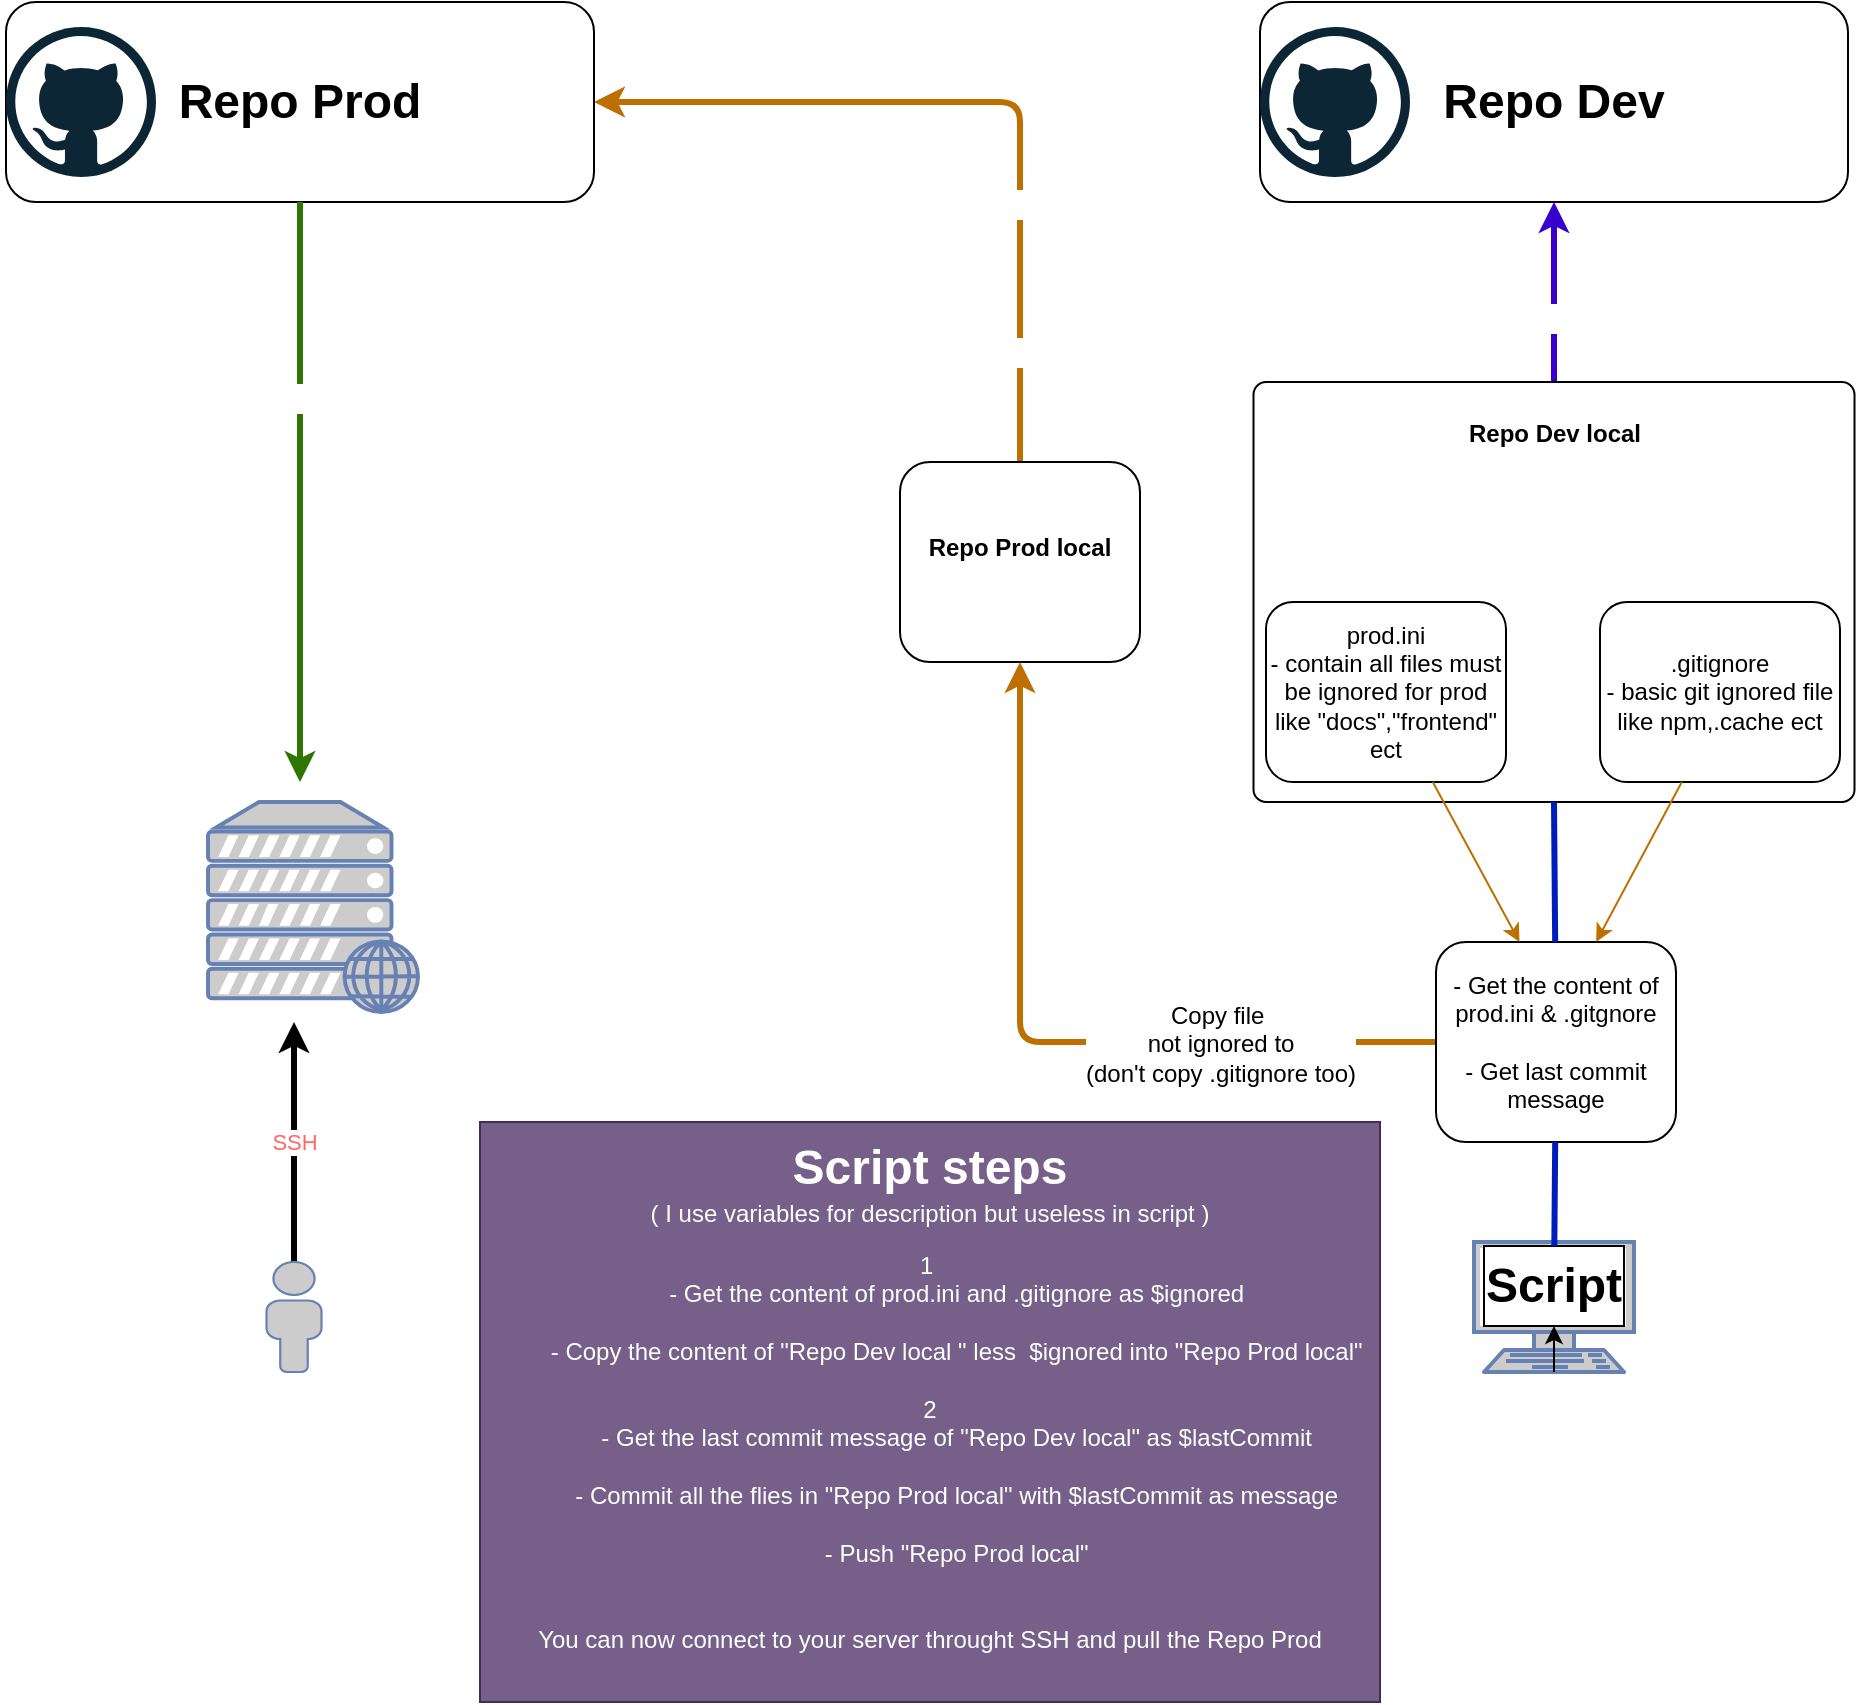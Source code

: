 <mxfile>
    <diagram id="l-JHuJdLGj9KlWCfnx30" name="Page-1">
        <mxGraphModel dx="1931" dy="740" grid="1" gridSize="10" guides="1" tooltips="1" connect="1" arrows="1" fold="1" page="1" pageScale="1" pageWidth="827" pageHeight="1169" math="0" shadow="0">
            <root>
                <mxCell id="0"/>
                <mxCell id="1" parent="0"/>
                <mxCell id="12" value="" style="group;align=center;verticalAlign=middle;" parent="1" vertex="1" connectable="0">
                    <mxGeometry x="520" y="90" width="294" height="100" as="geometry"/>
                </mxCell>
                <mxCell id="11" value="&lt;h1&gt;Repo Dev&lt;/h1&gt;" style="rounded=1;whiteSpace=wrap;html=1;" parent="12" vertex="1">
                    <mxGeometry width="294" height="100" as="geometry"/>
                </mxCell>
                <mxCell id="3" value="" style="dashed=0;outlineConnect=0;html=1;align=center;labelPosition=center;verticalLabelPosition=bottom;verticalAlign=top;shape=mxgraph.weblogos.github" parent="12" vertex="1">
                    <mxGeometry y="12.5" width="75" height="75" as="geometry"/>
                </mxCell>
                <mxCell id="34" style="edgeStyle=none;html=1;fillColor=#6a00ff;strokeColor=#3700CC;jumpSize=3;strokeWidth=3;startArrow=none;" parent="1" source="28" target="11" edge="1">
                    <mxGeometry relative="1" as="geometry"/>
                </mxCell>
                <mxCell id="95" value="git push" style="edgeLabel;html=1;align=center;verticalAlign=middle;resizable=0;points=[];fontSize=12;fontColor=#FFFFFF;" parent="34" vertex="1" connectable="0">
                    <mxGeometry x="-0.285" y="-2" relative="1" as="geometry">
                        <mxPoint as="offset"/>
                    </mxGeometry>
                </mxCell>
                <mxCell id="86" style="edgeStyle=none;html=1;fontSize=12;strokeWidth=3;fillColor=#f0a30a;strokeColor=#BD7000;" parent="1" source="29" target="17" edge="1">
                    <mxGeometry relative="1" as="geometry">
                        <mxPoint x="401.787" y="560" as="sourcePoint"/>
                        <mxPoint x="277" y="140" as="targetPoint"/>
                        <Array as="points">
                            <mxPoint x="400" y="140"/>
                        </Array>
                    </mxGeometry>
                </mxCell>
                <mxCell id="93" value="Commit all files with last message" style="edgeLabel;html=1;align=center;verticalAlign=middle;resizable=0;points=[];fontSize=12;fontColor=#FFFFFF;" parent="86" vertex="1" connectable="0">
                    <mxGeometry x="-0.719" y="-2" relative="1" as="geometry">
                        <mxPoint as="offset"/>
                    </mxGeometry>
                </mxCell>
                <mxCell id="94" value="Push" style="edgeLabel;html=1;align=center;verticalAlign=middle;resizable=0;points=[];fontSize=12;fontColor=#FFFFFF;" parent="86" vertex="1" connectable="0">
                    <mxGeometry x="-0.169" relative="1" as="geometry">
                        <mxPoint y="34" as="offset"/>
                    </mxGeometry>
                </mxCell>
                <mxCell id="29" value="&lt;span style=&quot;font-weight: 700&quot;&gt;Repo Prod local&lt;br&gt;&lt;br&gt;&lt;/span&gt;" style="rounded=1;whiteSpace=wrap;html=1;shadow=0;labelBackgroundColor=none;fillColor=default;verticalAlign=middle;" parent="1" vertex="1">
                    <mxGeometry x="340" y="320" width="120" height="100" as="geometry"/>
                </mxCell>
                <mxCell id="28" value="&lt;span style=&quot;font-weight: 700&quot;&gt;&lt;font style=&quot;font-size: 12px ; line-height: 0.5&quot;&gt;Repo Dev local&lt;/font&gt;&lt;/span&gt;" style="rounded=1;whiteSpace=wrap;html=1;shadow=0;labelBackgroundColor=none;fillColor=default;arcSize=3;labelPosition=center;verticalLabelPosition=top;align=center;verticalAlign=bottom;labelBorderColor=none;spacing=-33;" parent="1" vertex="1">
                    <mxGeometry x="516.75" y="280" width="300.5" height="210" as="geometry"/>
                </mxCell>
                <mxCell id="62" value="" style="group" parent="1" vertex="1" connectable="0">
                    <mxGeometry x="627" y="710" width="80" height="65" as="geometry"/>
                </mxCell>
                <mxCell id="8" value="" style="fontColor=#0066CC;verticalAlign=top;verticalLabelPosition=bottom;labelPosition=center;align=center;html=1;outlineConnect=0;fillColor=#CCCCCC;strokeColor=#6881B3;gradientColor=none;gradientDirection=north;strokeWidth=2;shape=mxgraph.networks.terminal;" parent="62" vertex="1">
                    <mxGeometry width="80" height="65" as="geometry"/>
                </mxCell>
                <mxCell id="21" value="&lt;h1&gt;Script&lt;/h1&gt;" style="rounded=0;whiteSpace=wrap;html=1;shadow=0;labelBackgroundColor=none;fillColor=default;" parent="62" vertex="1">
                    <mxGeometry x="5" y="2" width="70" height="40" as="geometry"/>
                </mxCell>
                <mxCell id="32" value="" style="edgeStyle=none;html=1;" parent="62" source="8" target="21" edge="1">
                    <mxGeometry relative="1" as="geometry"/>
                </mxCell>
                <mxCell id="64" value="" style="group" parent="1" vertex="1" connectable="0">
                    <mxGeometry x="-110" y="90" width="294" height="685" as="geometry"/>
                </mxCell>
                <mxCell id="6" value="" style="fontColor=#0066CC;verticalAlign=top;verticalLabelPosition=bottom;labelPosition=center;align=center;html=1;outlineConnect=0;fillColor=#CCCCCC;strokeColor=#6881B3;gradientColor=none;gradientDirection=north;strokeWidth=2;shape=mxgraph.networks.web_server;" parent="64" vertex="1">
                    <mxGeometry x="104" y="400" width="105" height="105" as="geometry"/>
                </mxCell>
                <mxCell id="16" value="" style="group;align=center;verticalAlign=middle;" parent="64" vertex="1" connectable="0">
                    <mxGeometry x="3" width="294" height="100" as="geometry"/>
                </mxCell>
                <mxCell id="17" value="&lt;h1&gt;Repo Prod&lt;/h1&gt;" style="rounded=1;whiteSpace=wrap;html=1;" parent="16" vertex="1">
                    <mxGeometry width="294" height="100" as="geometry"/>
                </mxCell>
                <mxCell id="18" value="" style="dashed=0;outlineConnect=0;html=1;align=center;labelPosition=center;verticalLabelPosition=bottom;verticalAlign=top;shape=mxgraph.weblogos.github" parent="16" vertex="1">
                    <mxGeometry y="12.5" width="75" height="75" as="geometry"/>
                </mxCell>
                <mxCell id="61" value="SSH" style="edgeStyle=none;jumpSize=3;html=1;fontColor=#FF6666;strokeWidth=3;" parent="64" source="60" edge="1">
                    <mxGeometry relative="1" as="geometry">
                        <mxPoint x="148.851" y="629" as="sourcePoint"/>
                        <mxPoint x="147" y="510" as="targetPoint"/>
                    </mxGeometry>
                </mxCell>
                <mxCell id="60" value="" style="fontColor=#0066CC;verticalAlign=top;verticalLabelPosition=bottom;labelPosition=center;align=center;html=1;outlineConnect=0;fillColor=#CCCCCC;strokeColor=#6881B3;gradientColor=none;gradientDirection=north;strokeWidth=2;shape=mxgraph.networks.user_male;rounded=0;shadow=0;labelBackgroundColor=none;" parent="64" vertex="1">
                    <mxGeometry x="133.25" y="630" width="27.5" height="55" as="geometry"/>
                </mxCell>
                <mxCell id="63" style="edgeStyle=none;jumpSize=3;html=1;labelBackgroundColor=none;fontColor=#FF6666;strokeWidth=3;fillColor=#60a917;strokeColor=#2D7600;" parent="64" source="17" edge="1">
                    <mxGeometry relative="1" as="geometry">
                        <mxPoint x="150" y="390" as="targetPoint"/>
                        <mxPoint x="150" y="100" as="sourcePoint"/>
                    </mxGeometry>
                </mxCell>
                <mxCell id="92" value="&lt;span style=&quot;font-size: 11px&quot;&gt;&lt;font color=&quot;#ffffff&quot;&gt;git pull&lt;/font&gt;&lt;/span&gt;" style="edgeLabel;html=1;align=center;verticalAlign=middle;resizable=0;points=[];fontSize=12;" parent="63" vertex="1" connectable="0">
                    <mxGeometry x="-0.326" y="3" relative="1" as="geometry">
                        <mxPoint as="offset"/>
                    </mxGeometry>
                </mxCell>
                <mxCell id="69" value="prod.ini&lt;br&gt;- contain all files must be ignored for prod&lt;br&gt;like &quot;docs&quot;,&quot;frontend&quot; ect" style="rounded=1;whiteSpace=wrap;html=1;" parent="1" vertex="1">
                    <mxGeometry x="523" y="390" width="120" height="90" as="geometry"/>
                </mxCell>
                <mxCell id="72" value=".gitignore&lt;br&gt;- basic git ignored file like npm,.cache ect" style="rounded=1;whiteSpace=wrap;html=1;" parent="1" vertex="1">
                    <mxGeometry x="690" y="390" width="120" height="90" as="geometry"/>
                </mxCell>
                <mxCell id="84" style="edgeStyle=none;html=1;fontSize=12;strokeWidth=3;fillColor=#f0a30a;strokeColor=#BD7000;" parent="1" source="77" target="29" edge="1">
                    <mxGeometry relative="1" as="geometry">
                        <Array as="points">
                            <mxPoint x="400" y="610"/>
                        </Array>
                    </mxGeometry>
                </mxCell>
                <mxCell id="85" value="Copy file&amp;nbsp; &lt;br&gt;not ignored to&lt;br&gt;(don't copy .gitignore too)" style="edgeLabel;html=1;align=center;verticalAlign=middle;resizable=0;points=[];fontSize=12;" parent="84" vertex="1" connectable="0">
                    <mxGeometry x="0.214" y="-1" relative="1" as="geometry">
                        <mxPoint x="99" y="34" as="offset"/>
                    </mxGeometry>
                </mxCell>
                <mxCell id="77" value="- Get the content of prod.ini &amp;amp; .gitgnore&lt;br&gt;&lt;br&gt;- Get last commit message" style="rounded=1;whiteSpace=wrap;html=1;labelBorderColor=none;fontSize=12;labelBackgroundColor=none;fillColor=none;" parent="1" vertex="1">
                    <mxGeometry x="608" y="560" width="120" height="100" as="geometry"/>
                </mxCell>
                <mxCell id="78" value="" style="endArrow=none;html=1;fontSize=12;entryX=0.5;entryY=1;entryDx=0;entryDy=0;fillColor=#0050ef;strokeColor=#001DBC;strokeWidth=3;" parent="1" source="77" target="28" edge="1">
                    <mxGeometry width="50" height="50" relative="1" as="geometry">
                        <mxPoint x="680" y="550" as="sourcePoint"/>
                        <mxPoint x="450" y="430" as="targetPoint"/>
                    </mxGeometry>
                </mxCell>
                <mxCell id="80" value="" style="endArrow=none;html=1;fontSize=12;fillColor=#0050ef;strokeColor=#001DBC;strokeWidth=3;" parent="1" source="21" target="77" edge="1">
                    <mxGeometry width="50" height="50" relative="1" as="geometry">
                        <mxPoint x="668.35" y="700.0" as="sourcePoint"/>
                        <mxPoint x="667.65" y="630.0" as="targetPoint"/>
                    </mxGeometry>
                </mxCell>
                <mxCell id="75" style="edgeStyle=none;html=1;fontSize=12;fillColor=#f0a30a;strokeColor=#BD7000;" parent="1" edge="1">
                    <mxGeometry relative="1" as="geometry">
                        <mxPoint x="649.742" y="560.0" as="targetPoint"/>
                        <mxPoint x="606.387" y="480.0" as="sourcePoint"/>
                    </mxGeometry>
                </mxCell>
                <mxCell id="76" style="edgeStyle=none;html=1;fontSize=12;fillColor=#f0a30a;strokeColor=#BD7000;" parent="1" edge="1">
                    <mxGeometry relative="1" as="geometry">
                        <mxPoint x="688.065" y="560.0" as="targetPoint"/>
                        <mxPoint x="730.903" y="480.0" as="sourcePoint"/>
                    </mxGeometry>
                </mxCell>
                <mxCell id="97" value="&lt;p style=&quot;line-height: 1.7&quot;&gt;&lt;/p&gt;&lt;h1 style=&quot;line-height: 0;&quot;&gt;Script steps&lt;/h1&gt;&lt;div style=&quot;&quot;&gt;( I use variables for description but useless in script )&lt;/div&gt;&lt;div style=&quot;line-height: 1&quot;&gt;&lt;br&gt;&lt;/div&gt;&lt;div&gt;1&amp;nbsp;&lt;/div&gt;&lt;div&gt;&lt;span&gt;&#9;&lt;/span&gt;&lt;span style=&quot;white-space: pre&quot;&gt;&#9;&lt;/span&gt;- Get the content of prod.ini and .gitignore as $ignored&lt;/div&gt;&lt;div&gt;&lt;br&gt;&lt;/div&gt;&lt;div&gt;&lt;span&gt;&#9;&lt;/span&gt;&lt;span style=&quot;white-space: pre&quot;&gt;&#9;&lt;/span&gt;- Copy the content of &quot;Repo Dev local &quot; less&amp;nbsp; $ignored into &quot;Repo Prod local&quot;&lt;/div&gt;&lt;div&gt;&lt;br&gt;&lt;/div&gt;&lt;div&gt;2&lt;/div&gt;&lt;div&gt;&lt;span&gt;&#9;&lt;/span&gt;&lt;span style=&quot;white-space: pre&quot;&gt;&#9;&lt;/span&gt;- Get the last commit message of &quot;Repo Dev local&quot; as $lastCommit&lt;br&gt;&lt;/div&gt;&lt;div&gt;&lt;br&gt;&lt;/div&gt;&lt;div&gt;&lt;span&gt;&#9;&lt;/span&gt;&lt;span style=&quot;white-space: pre&quot;&gt;&#9;&lt;/span&gt;- Commit all the flies in &quot;Repo Prod local&quot; with $lastCommit&lt;span&gt;&amp;nbsp;as message&lt;/span&gt;&lt;/div&gt;&lt;div&gt;&lt;br&gt;&lt;/div&gt;&lt;div&gt;&lt;span style=&quot;white-space: pre&quot;&gt;&#9;&lt;/span&gt;- Push &quot;Repo Prod local&quot;&lt;/div&gt;&lt;div&gt;&lt;br&gt;&lt;/div&gt;&lt;div&gt;&lt;br&gt;&lt;/div&gt;&lt;div&gt;You can now connect to your server throught SSH and pull the Repo Prod&lt;/div&gt;&lt;p&gt;&lt;/p&gt;" style="text;html=1;strokeColor=#432D57;fillColor=#76608a;spacing=5;spacingTop=-6;whiteSpace=wrap;overflow=hidden;rounded=0;labelBackgroundColor=none;labelBorderColor=none;fontSize=12;fontColor=#ffffff;verticalAlign=middle;align=center;" parent="1" vertex="1">
                    <mxGeometry x="130" y="650" width="450" height="290" as="geometry"/>
                </mxCell>
            </root>
        </mxGraphModel>
    </diagram>
</mxfile>
